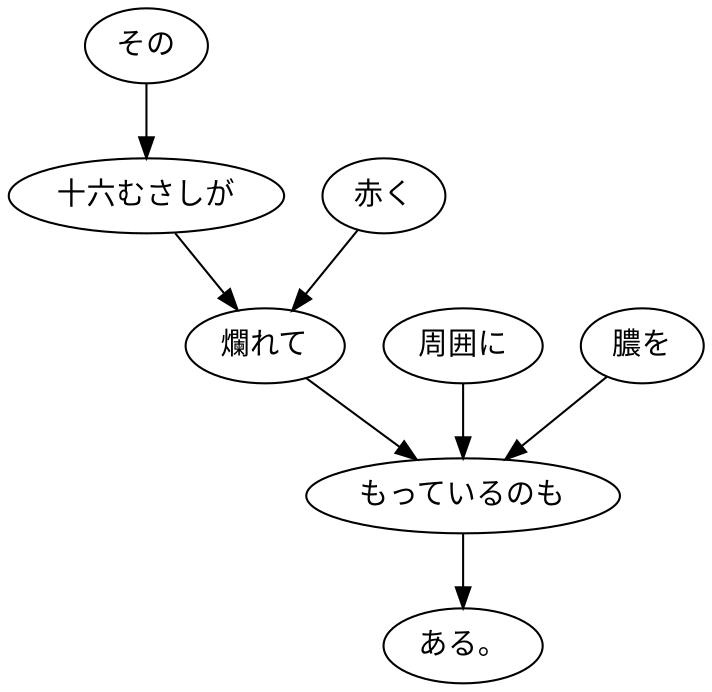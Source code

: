 digraph graph4446 {
	node0 [label="その"];
	node1 [label="十六むさしが"];
	node2 [label="赤く"];
	node3 [label="爛れて"];
	node4 [label="周囲に"];
	node5 [label="膿を"];
	node6 [label="もっているのも"];
	node7 [label="ある。"];
	node0 -> node1;
	node1 -> node3;
	node2 -> node3;
	node3 -> node6;
	node4 -> node6;
	node5 -> node6;
	node6 -> node7;
}
